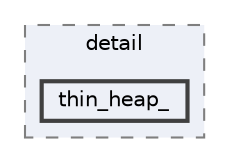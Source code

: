 digraph "C:/Users/HP/Documents/GitHub/Minero-Game/lib/include/c++/ext/pb_ds/detail/thin_heap_"
{
 // LATEX_PDF_SIZE
  bgcolor="transparent";
  edge [fontname=Helvetica,fontsize=10,labelfontname=Helvetica,labelfontsize=10];
  node [fontname=Helvetica,fontsize=10,shape=box,height=0.2,width=0.4];
  compound=true
  subgraph clusterdir_4f0f249fdc041bc21b8825b2f7ef78dc {
    graph [ bgcolor="#edf0f7", pencolor="grey50", label="detail", fontname=Helvetica,fontsize=10 style="filled,dashed", URL="dir_4f0f249fdc041bc21b8825b2f7ef78dc.html",tooltip=""]
  dir_58db4c3520b403a49b4ee99c9a350e9a [label="thin_heap_", fillcolor="#edf0f7", color="grey25", style="filled,bold", URL="dir_58db4c3520b403a49b4ee99c9a350e9a.html",tooltip=""];
  }
}
